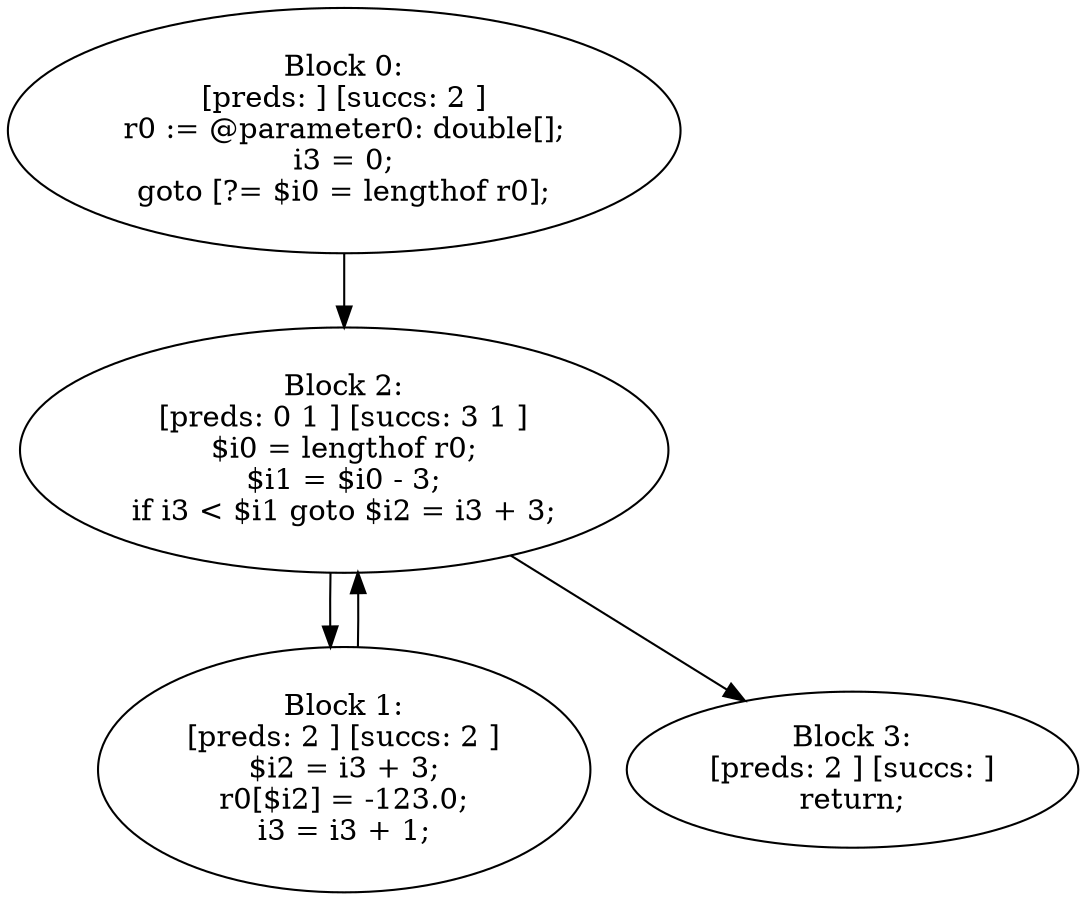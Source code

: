 digraph "unitGraph" {
    "Block 0:
[preds: ] [succs: 2 ]
r0 := @parameter0: double[];
i3 = 0;
goto [?= $i0 = lengthof r0];
"
    "Block 1:
[preds: 2 ] [succs: 2 ]
$i2 = i3 + 3;
r0[$i2] = -123.0;
i3 = i3 + 1;
"
    "Block 2:
[preds: 0 1 ] [succs: 3 1 ]
$i0 = lengthof r0;
$i1 = $i0 - 3;
if i3 < $i1 goto $i2 = i3 + 3;
"
    "Block 3:
[preds: 2 ] [succs: ]
return;
"
    "Block 0:
[preds: ] [succs: 2 ]
r0 := @parameter0: double[];
i3 = 0;
goto [?= $i0 = lengthof r0];
"->"Block 2:
[preds: 0 1 ] [succs: 3 1 ]
$i0 = lengthof r0;
$i1 = $i0 - 3;
if i3 < $i1 goto $i2 = i3 + 3;
";
    "Block 1:
[preds: 2 ] [succs: 2 ]
$i2 = i3 + 3;
r0[$i2] = -123.0;
i3 = i3 + 1;
"->"Block 2:
[preds: 0 1 ] [succs: 3 1 ]
$i0 = lengthof r0;
$i1 = $i0 - 3;
if i3 < $i1 goto $i2 = i3 + 3;
";
    "Block 2:
[preds: 0 1 ] [succs: 3 1 ]
$i0 = lengthof r0;
$i1 = $i0 - 3;
if i3 < $i1 goto $i2 = i3 + 3;
"->"Block 3:
[preds: 2 ] [succs: ]
return;
";
    "Block 2:
[preds: 0 1 ] [succs: 3 1 ]
$i0 = lengthof r0;
$i1 = $i0 - 3;
if i3 < $i1 goto $i2 = i3 + 3;
"->"Block 1:
[preds: 2 ] [succs: 2 ]
$i2 = i3 + 3;
r0[$i2] = -123.0;
i3 = i3 + 1;
";
}
